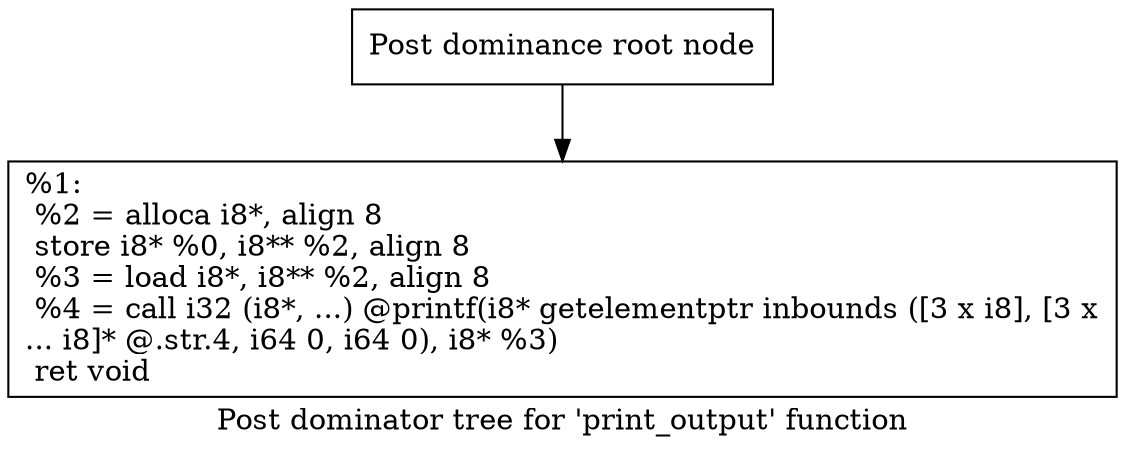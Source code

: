 digraph "Post dominator tree for 'print_output' function" {
	label="Post dominator tree for 'print_output' function";

	Node0x18de370 [shape=record,label="{Post dominance root node}"];
	Node0x18de370 -> Node0x18de890;
	Node0x18de890 [shape=record,label="{%1:\l  %2 = alloca i8*, align 8\l  store i8* %0, i8** %2, align 8\l  %3 = load i8*, i8** %2, align 8\l  %4 = call i32 (i8*, ...) @printf(i8* getelementptr inbounds ([3 x i8], [3 x\l... i8]* @.str.4, i64 0, i64 0), i8* %3)\l  ret void\l}"];
}
